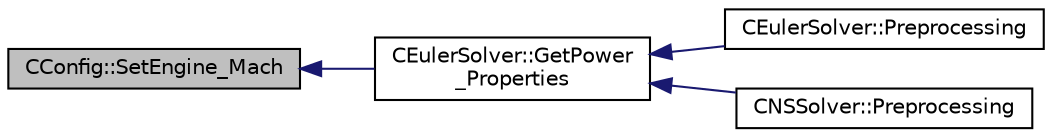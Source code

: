 digraph "CConfig::SetEngine_Mach"
{
  edge [fontname="Helvetica",fontsize="10",labelfontname="Helvetica",labelfontsize="10"];
  node [fontname="Helvetica",fontsize="10",shape=record];
  rankdir="LR";
  Node14491 [label="CConfig::SetEngine_Mach",height=0.2,width=0.4,color="black", fillcolor="grey75", style="filled", fontcolor="black"];
  Node14491 -> Node14492 [dir="back",color="midnightblue",fontsize="10",style="solid",fontname="Helvetica"];
  Node14492 [label="CEulerSolver::GetPower\l_Properties",height=0.2,width=0.4,color="black", fillcolor="white", style="filled",URL="$class_c_euler_solver.html#ad8b538a82e5a7a7e3903ec29954b1d07",tooltip="Compute the Fan face Mach number. "];
  Node14492 -> Node14493 [dir="back",color="midnightblue",fontsize="10",style="solid",fontname="Helvetica"];
  Node14493 [label="CEulerSolver::Preprocessing",height=0.2,width=0.4,color="black", fillcolor="white", style="filled",URL="$class_c_euler_solver.html#a8b89e1bfce33284c2d8f5f00f82f3f3f",tooltip="Compute primitive variables and their gradients. "];
  Node14492 -> Node14494 [dir="back",color="midnightblue",fontsize="10",style="solid",fontname="Helvetica"];
  Node14494 [label="CNSSolver::Preprocessing",height=0.2,width=0.4,color="black", fillcolor="white", style="filled",URL="$class_c_n_s_solver.html#a028c83d18cf8520dff2f9628d8a04e4b",tooltip="Restart residual and compute gradients. "];
}
